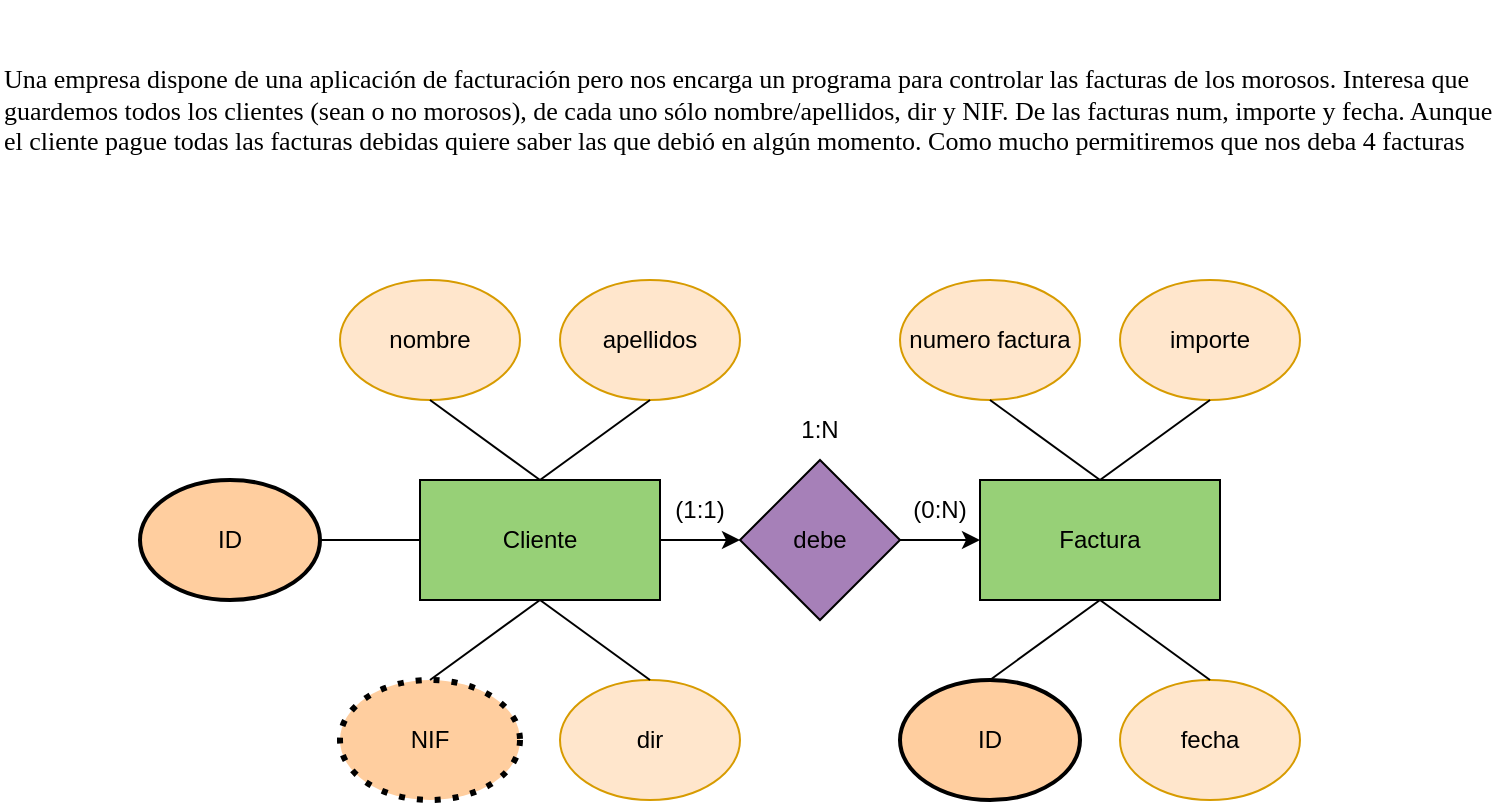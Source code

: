 <mxfile version="22.1.1" type="github">
  <diagram name="Página-1" id="P95CgdZE0NT2cX53h2qo">
    <mxGraphModel dx="1434" dy="750" grid="1" gridSize="10" guides="1" tooltips="1" connect="1" arrows="1" fold="1" page="1" pageScale="1" pageWidth="827" pageHeight="1169" math="0" shadow="0">
      <root>
        <mxCell id="0" />
        <mxCell id="1" parent="0" />
        <mxCell id="n5bL79Ub-GTMx_rxAtql-1" style="edgeStyle=orthogonalEdgeStyle;rounded=0;orthogonalLoop=1;jettySize=auto;html=1;exitX=1;exitY=0.5;exitDx=0;exitDy=0;entryX=0;entryY=0.5;entryDx=0;entryDy=0;" parent="1" source="pa0aKPUL_z6fXLsjY_jJ-1" target="pa0aKPUL_z6fXLsjY_jJ-6" edge="1">
          <mxGeometry relative="1" as="geometry" />
        </mxCell>
        <mxCell id="pa0aKPUL_z6fXLsjY_jJ-1" value="Cliente" style="rounded=0;whiteSpace=wrap;html=1;fillColor=#97D077;" parent="1" vertex="1">
          <mxGeometry x="250" y="280" width="120" height="60" as="geometry" />
        </mxCell>
        <mxCell id="pa0aKPUL_z6fXLsjY_jJ-2" value="Una empresa dispone de una aplicación de facturación pero nos encarga un programa para controlar las facturas de los morosos. Interesa que guardemos todos los clientes (sean o no morosos), de cada uno sólo nombre/apellidos, dir y NIF. De las facturas num, importe y fecha. Aunque el cliente pague todas las facturas debidas quiere saber las que debió en algún momento. Como mucho permitiremos que nos deba 4 facturas" style="text;html=1;strokeColor=none;fillColor=none;align=left;verticalAlign=middle;whiteSpace=wrap;rounded=0;fontSize=13;spacingTop=0;spacingBottom=0;fontFamily=Verdana;" parent="1" vertex="1">
          <mxGeometry x="40" y="40" width="750" height="110" as="geometry" />
        </mxCell>
        <mxCell id="pa0aKPUL_z6fXLsjY_jJ-3" value="Factura" style="rounded=0;whiteSpace=wrap;html=1;fillColor=#97D077;" parent="1" vertex="1">
          <mxGeometry x="530" y="280" width="120" height="60" as="geometry" />
        </mxCell>
        <mxCell id="n5bL79Ub-GTMx_rxAtql-3" style="edgeStyle=orthogonalEdgeStyle;rounded=0;orthogonalLoop=1;jettySize=auto;html=1;exitX=1;exitY=0.5;exitDx=0;exitDy=0;entryX=0;entryY=0.5;entryDx=0;entryDy=0;" parent="1" source="pa0aKPUL_z6fXLsjY_jJ-6" target="pa0aKPUL_z6fXLsjY_jJ-3" edge="1">
          <mxGeometry relative="1" as="geometry" />
        </mxCell>
        <mxCell id="pa0aKPUL_z6fXLsjY_jJ-6" value="debe" style="rhombus;whiteSpace=wrap;html=1;fillColor=#A680B8;" parent="1" vertex="1">
          <mxGeometry x="410" y="270" width="80" height="80" as="geometry" />
        </mxCell>
        <mxCell id="pa0aKPUL_z6fXLsjY_jJ-12" value="numero factura" style="ellipse;whiteSpace=wrap;html=1;fillColor=#ffe6cc;strokeColor=#d79b00;" parent="1" vertex="1">
          <mxGeometry x="490" y="180" width="90" height="60" as="geometry" />
        </mxCell>
        <mxCell id="pa0aKPUL_z6fXLsjY_jJ-13" value="importe" style="ellipse;whiteSpace=wrap;html=1;fillColor=#ffe6cc;strokeColor=#d79b00;" parent="1" vertex="1">
          <mxGeometry x="600" y="180" width="90" height="60" as="geometry" />
        </mxCell>
        <mxCell id="pa0aKPUL_z6fXLsjY_jJ-14" value="fecha" style="ellipse;whiteSpace=wrap;html=1;fillColor=#ffe6cc;strokeColor=#d79b00;" parent="1" vertex="1">
          <mxGeometry x="600" y="380" width="90" height="60" as="geometry" />
        </mxCell>
        <mxCell id="pa0aKPUL_z6fXLsjY_jJ-16" value="nombre" style="ellipse;whiteSpace=wrap;html=1;fillColor=#ffe6cc;strokeColor=#d79b00;" parent="1" vertex="1">
          <mxGeometry x="210" y="180" width="90" height="60" as="geometry" />
        </mxCell>
        <mxCell id="pa0aKPUL_z6fXLsjY_jJ-17" value="apellidos" style="ellipse;whiteSpace=wrap;html=1;fillColor=#ffe6cc;strokeColor=#d79b00;" parent="1" vertex="1">
          <mxGeometry x="320" y="180" width="90" height="60" as="geometry" />
        </mxCell>
        <mxCell id="pa0aKPUL_z6fXLsjY_jJ-18" value="dir" style="ellipse;whiteSpace=wrap;html=1;fillColor=#ffe6cc;strokeColor=#d79b00;" parent="1" vertex="1">
          <mxGeometry x="320" y="380" width="90" height="60" as="geometry" />
        </mxCell>
        <mxCell id="pa0aKPUL_z6fXLsjY_jJ-19" value="NIF" style="ellipse;whiteSpace=wrap;html=1;dashed=1;dashPattern=1 2;strokeWidth=3;fillColor=#FFCE9F;" parent="1" vertex="1">
          <mxGeometry x="210" y="380" width="90" height="60" as="geometry" />
        </mxCell>
        <mxCell id="pa0aKPUL_z6fXLsjY_jJ-20" value="ID" style="ellipse;whiteSpace=wrap;html=1;strokeWidth=2;fillColor=#FFCE9F;" parent="1" vertex="1">
          <mxGeometry x="110" y="280" width="90" height="60" as="geometry" />
        </mxCell>
        <mxCell id="pa0aKPUL_z6fXLsjY_jJ-21" value="ID" style="ellipse;whiteSpace=wrap;html=1;strokeWidth=2;fillColor=#FFCE9F;" parent="1" vertex="1">
          <mxGeometry x="490" y="380" width="90" height="60" as="geometry" />
        </mxCell>
        <mxCell id="pa0aKPUL_z6fXLsjY_jJ-22" value="" style="endArrow=none;html=1;rounded=0;entryX=0.5;entryY=1;entryDx=0;entryDy=0;exitX=0.5;exitY=0;exitDx=0;exitDy=0;" parent="1" source="pa0aKPUL_z6fXLsjY_jJ-1" target="pa0aKPUL_z6fXLsjY_jJ-17" edge="1">
          <mxGeometry width="50" height="50" relative="1" as="geometry">
            <mxPoint x="440" y="300" as="sourcePoint" />
            <mxPoint x="490" y="250" as="targetPoint" />
          </mxGeometry>
        </mxCell>
        <mxCell id="pa0aKPUL_z6fXLsjY_jJ-23" value="" style="endArrow=none;html=1;rounded=0;exitX=0.5;exitY=0;exitDx=0;exitDy=0;entryX=0.5;entryY=1;entryDx=0;entryDy=0;" parent="1" source="pa0aKPUL_z6fXLsjY_jJ-1" target="pa0aKPUL_z6fXLsjY_jJ-16" edge="1">
          <mxGeometry width="50" height="50" relative="1" as="geometry">
            <mxPoint x="440" y="300" as="sourcePoint" />
            <mxPoint x="490" y="250" as="targetPoint" />
          </mxGeometry>
        </mxCell>
        <mxCell id="pa0aKPUL_z6fXLsjY_jJ-24" value="" style="endArrow=none;html=1;rounded=0;exitX=0.5;exitY=1;exitDx=0;exitDy=0;entryX=0.5;entryY=0;entryDx=0;entryDy=0;" parent="1" source="pa0aKPUL_z6fXLsjY_jJ-1" target="pa0aKPUL_z6fXLsjY_jJ-18" edge="1">
          <mxGeometry width="50" height="50" relative="1" as="geometry">
            <mxPoint x="440" y="300" as="sourcePoint" />
            <mxPoint x="490" y="250" as="targetPoint" />
          </mxGeometry>
        </mxCell>
        <mxCell id="pa0aKPUL_z6fXLsjY_jJ-25" value="" style="endArrow=none;html=1;rounded=0;exitX=0.5;exitY=1;exitDx=0;exitDy=0;entryX=0.5;entryY=0;entryDx=0;entryDy=0;" parent="1" source="pa0aKPUL_z6fXLsjY_jJ-1" target="pa0aKPUL_z6fXLsjY_jJ-19" edge="1">
          <mxGeometry width="50" height="50" relative="1" as="geometry">
            <mxPoint x="440" y="300" as="sourcePoint" />
            <mxPoint x="490" y="250" as="targetPoint" />
          </mxGeometry>
        </mxCell>
        <mxCell id="pa0aKPUL_z6fXLsjY_jJ-26" value="" style="endArrow=none;html=1;rounded=0;exitX=1;exitY=0.5;exitDx=0;exitDy=0;entryX=0;entryY=0.5;entryDx=0;entryDy=0;" parent="1" source="pa0aKPUL_z6fXLsjY_jJ-20" target="pa0aKPUL_z6fXLsjY_jJ-1" edge="1">
          <mxGeometry width="50" height="50" relative="1" as="geometry">
            <mxPoint x="440" y="300" as="sourcePoint" />
            <mxPoint x="490" y="250" as="targetPoint" />
          </mxGeometry>
        </mxCell>
        <mxCell id="pa0aKPUL_z6fXLsjY_jJ-27" value="" style="endArrow=none;html=1;rounded=0;entryX=0.5;entryY=1;entryDx=0;entryDy=0;exitX=0.5;exitY=0;exitDx=0;exitDy=0;" parent="1" source="pa0aKPUL_z6fXLsjY_jJ-3" target="pa0aKPUL_z6fXLsjY_jJ-12" edge="1">
          <mxGeometry width="50" height="50" relative="1" as="geometry">
            <mxPoint x="440" y="300" as="sourcePoint" />
            <mxPoint x="490" y="250" as="targetPoint" />
          </mxGeometry>
        </mxCell>
        <mxCell id="pa0aKPUL_z6fXLsjY_jJ-28" value="" style="endArrow=none;html=1;rounded=0;entryX=0.5;entryY=1;entryDx=0;entryDy=0;exitX=0.5;exitY=0;exitDx=0;exitDy=0;" parent="1" source="pa0aKPUL_z6fXLsjY_jJ-3" target="pa0aKPUL_z6fXLsjY_jJ-13" edge="1">
          <mxGeometry width="50" height="50" relative="1" as="geometry">
            <mxPoint x="440" y="300" as="sourcePoint" />
            <mxPoint x="490" y="250" as="targetPoint" />
          </mxGeometry>
        </mxCell>
        <mxCell id="pa0aKPUL_z6fXLsjY_jJ-29" value="" style="endArrow=none;html=1;rounded=0;entryX=0.5;entryY=0;entryDx=0;entryDy=0;exitX=0.5;exitY=1;exitDx=0;exitDy=0;" parent="1" source="pa0aKPUL_z6fXLsjY_jJ-3" target="pa0aKPUL_z6fXLsjY_jJ-14" edge="1">
          <mxGeometry width="50" height="50" relative="1" as="geometry">
            <mxPoint x="440" y="300" as="sourcePoint" />
            <mxPoint x="490" y="250" as="targetPoint" />
          </mxGeometry>
        </mxCell>
        <mxCell id="pa0aKPUL_z6fXLsjY_jJ-30" value="" style="endArrow=none;html=1;rounded=0;entryX=0.5;entryY=0;entryDx=0;entryDy=0;exitX=0.5;exitY=1;exitDx=0;exitDy=0;" parent="1" source="pa0aKPUL_z6fXLsjY_jJ-3" target="pa0aKPUL_z6fXLsjY_jJ-21" edge="1">
          <mxGeometry width="50" height="50" relative="1" as="geometry">
            <mxPoint x="440" y="300" as="sourcePoint" />
            <mxPoint x="490" y="250" as="targetPoint" />
          </mxGeometry>
        </mxCell>
        <mxCell id="pa0aKPUL_z6fXLsjY_jJ-31" value="(0:N)" style="text;html=1;strokeColor=none;fillColor=none;align=center;verticalAlign=middle;whiteSpace=wrap;rounded=0;" parent="1" vertex="1">
          <mxGeometry x="480" y="280" width="60" height="30" as="geometry" />
        </mxCell>
        <mxCell id="pa0aKPUL_z6fXLsjY_jJ-32" value="(1:1)" style="text;html=1;strokeColor=none;fillColor=none;align=center;verticalAlign=middle;whiteSpace=wrap;rounded=0;" parent="1" vertex="1">
          <mxGeometry x="360" y="280" width="60" height="30" as="geometry" />
        </mxCell>
        <mxCell id="pa0aKPUL_z6fXLsjY_jJ-33" value="1:N" style="text;html=1;strokeColor=none;fillColor=none;align=center;verticalAlign=middle;whiteSpace=wrap;rounded=0;" parent="1" vertex="1">
          <mxGeometry x="420" y="240" width="60" height="30" as="geometry" />
        </mxCell>
      </root>
    </mxGraphModel>
  </diagram>
</mxfile>
